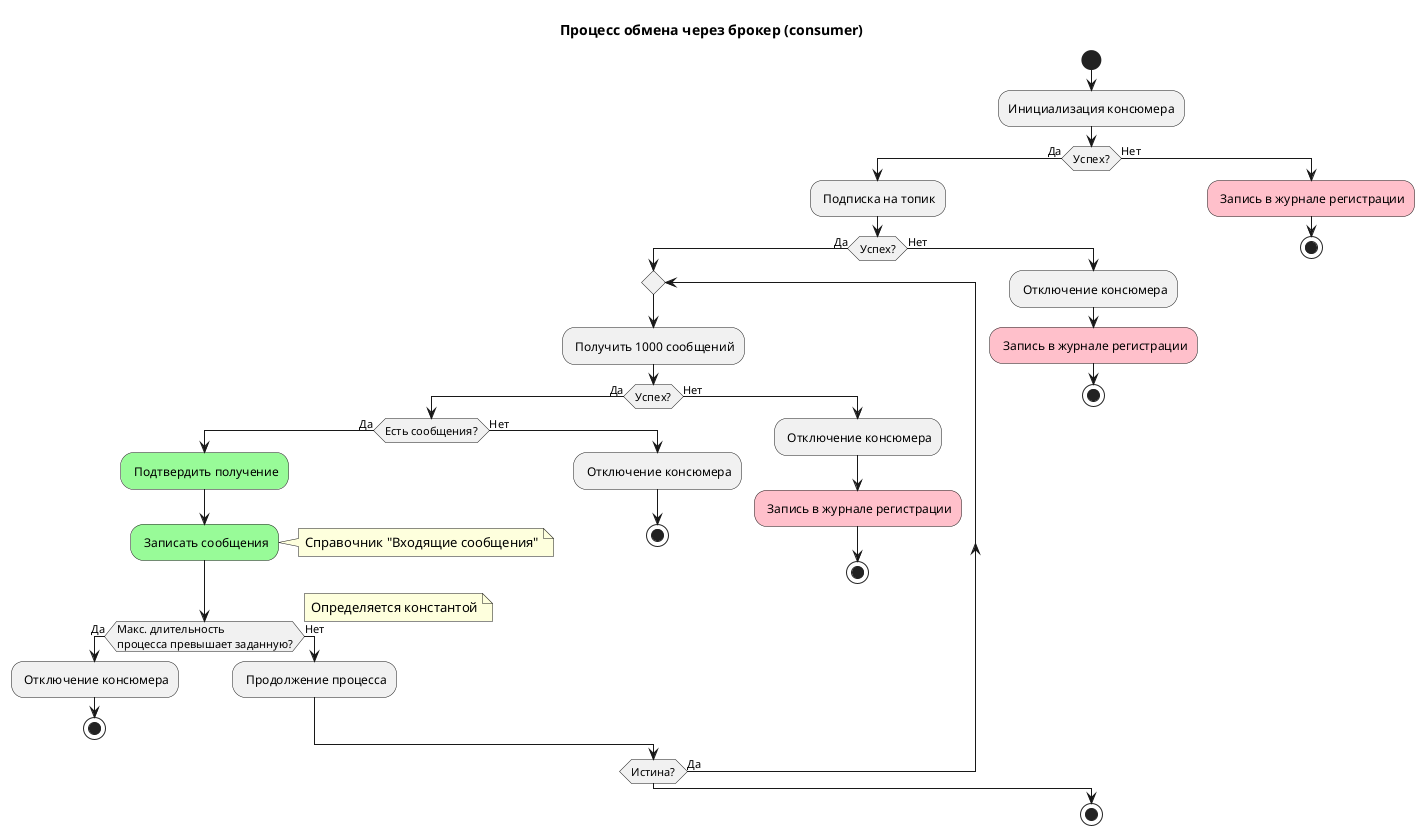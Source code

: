 @startuml

title Процесс обмена через брокер (consumer)

start
:Инициализация консюмера;

if (Успех?) then (Да)
    : Подписка на топик;
    If (Успех?) then (Да)
        repeat
            : Получить 1000 сообщений;
            If (Успех?) then (Да)
                If (Есть сообщения?) then (Да)
                    #palegreen: Подтвердить получение;
                    #palegreen: Записать сообщения;
                    note right: Справочник "Входящие сообщения"
                    if (Макс. длительность\nпроцесса превышает заданную?) then (Да)
                        note right: Определяется константой
                        : Отключение консюмера;
                        stop
                    else (Нет)
                        : Продолжение процесса;
                    endif
                else (Нет)
                    : Отключение консюмера;
                    stop
                endif
            else (Нет)
                : Отключение консюмера;
                #pink: Запись в журнале регистрации;
                stop
            endif
        repeat while (Истина?) is (Да)
    else (Нет)
        : Отключение консюмера;
        #pink: Запись в журнале регистрации;
        stop
    endif
else (Нет)
    #pink: Запись в журнале регистрации;
    stop
endif
stop

@enduml